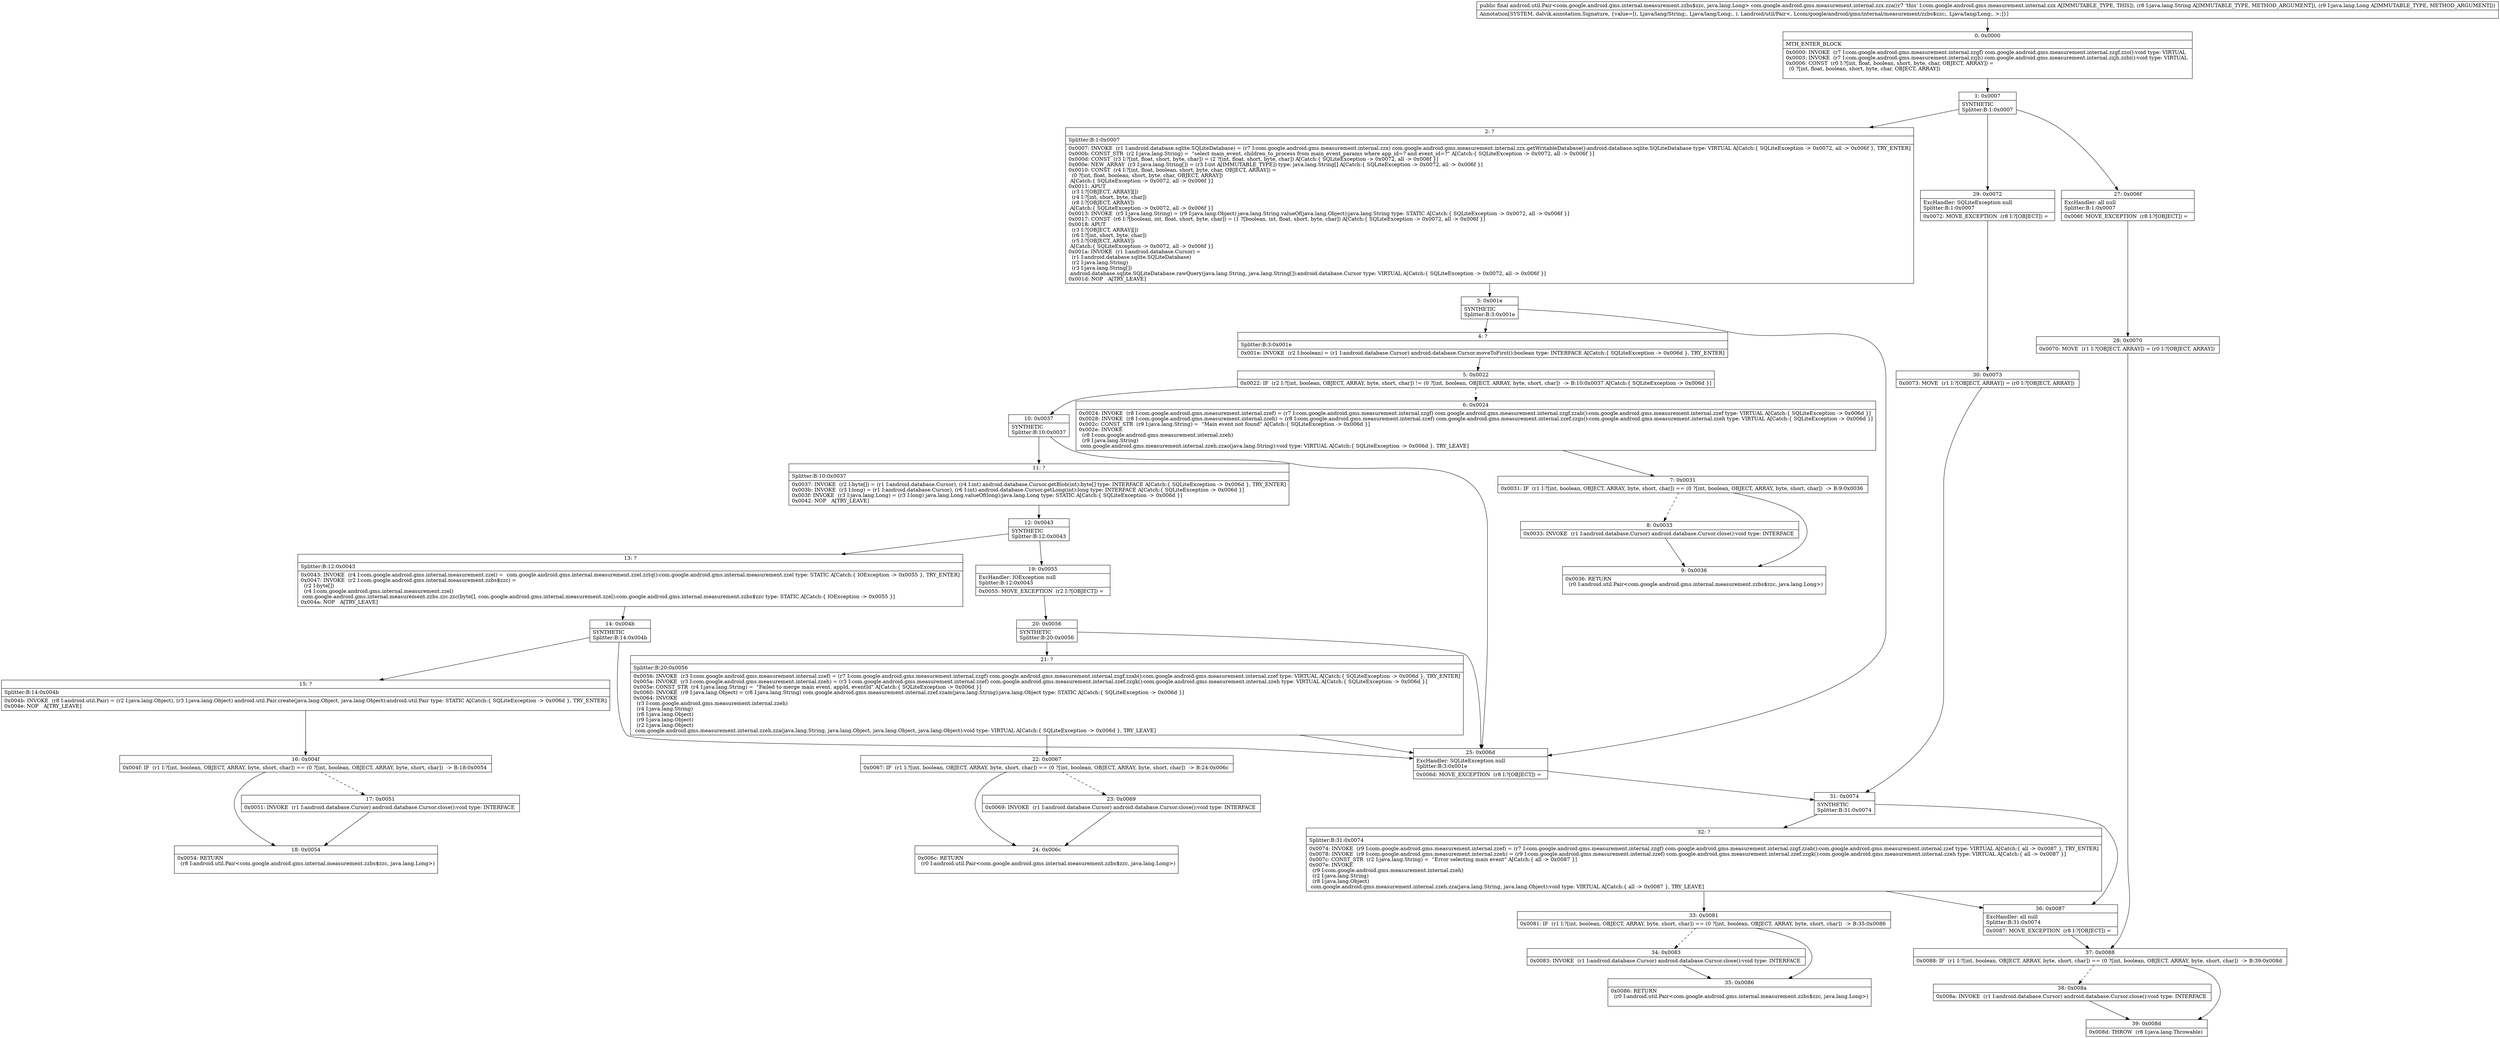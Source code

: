 digraph "CFG forcom.google.android.gms.measurement.internal.zzx.zza(Ljava\/lang\/String;Ljava\/lang\/Long;)Landroid\/util\/Pair;" {
Node_0 [shape=record,label="{0\:\ 0x0000|MTH_ENTER_BLOCK\l|0x0000: INVOKE  (r7 I:com.google.android.gms.measurement.internal.zzgf) com.google.android.gms.measurement.internal.zzgf.zzo():void type: VIRTUAL \l0x0003: INVOKE  (r7 I:com.google.android.gms.measurement.internal.zzjh) com.google.android.gms.measurement.internal.zzjh.zzbi():void type: VIRTUAL \l0x0006: CONST  (r0 I:?[int, float, boolean, short, byte, char, OBJECT, ARRAY]) = \l  (0 ?[int, float, boolean, short, byte, char, OBJECT, ARRAY])\l \l}"];
Node_1 [shape=record,label="{1\:\ 0x0007|SYNTHETIC\lSplitter:B:1:0x0007\l}"];
Node_2 [shape=record,label="{2\:\ ?|Splitter:B:1:0x0007\l|0x0007: INVOKE  (r1 I:android.database.sqlite.SQLiteDatabase) = (r7 I:com.google.android.gms.measurement.internal.zzx) com.google.android.gms.measurement.internal.zzx.getWritableDatabase():android.database.sqlite.SQLiteDatabase type: VIRTUAL A[Catch:\{ SQLiteException \-\> 0x0072, all \-\> 0x006f \}, TRY_ENTER]\l0x000b: CONST_STR  (r2 I:java.lang.String) =  \"select main_event, children_to_process from main_event_params where app_id=? and event_id=?\" A[Catch:\{ SQLiteException \-\> 0x0072, all \-\> 0x006f \}]\l0x000d: CONST  (r3 I:?[int, float, short, byte, char]) = (2 ?[int, float, short, byte, char]) A[Catch:\{ SQLiteException \-\> 0x0072, all \-\> 0x006f \}]\l0x000e: NEW_ARRAY  (r3 I:java.lang.String[]) = (r3 I:int A[IMMUTABLE_TYPE]) type: java.lang.String[] A[Catch:\{ SQLiteException \-\> 0x0072, all \-\> 0x006f \}]\l0x0010: CONST  (r4 I:?[int, float, boolean, short, byte, char, OBJECT, ARRAY]) = \l  (0 ?[int, float, boolean, short, byte, char, OBJECT, ARRAY])\l A[Catch:\{ SQLiteException \-\> 0x0072, all \-\> 0x006f \}]\l0x0011: APUT  \l  (r3 I:?[OBJECT, ARRAY][])\l  (r4 I:?[int, short, byte, char])\l  (r8 I:?[OBJECT, ARRAY])\l A[Catch:\{ SQLiteException \-\> 0x0072, all \-\> 0x006f \}]\l0x0013: INVOKE  (r5 I:java.lang.String) = (r9 I:java.lang.Object) java.lang.String.valueOf(java.lang.Object):java.lang.String type: STATIC A[Catch:\{ SQLiteException \-\> 0x0072, all \-\> 0x006f \}]\l0x0017: CONST  (r6 I:?[boolean, int, float, short, byte, char]) = (1 ?[boolean, int, float, short, byte, char]) A[Catch:\{ SQLiteException \-\> 0x0072, all \-\> 0x006f \}]\l0x0018: APUT  \l  (r3 I:?[OBJECT, ARRAY][])\l  (r6 I:?[int, short, byte, char])\l  (r5 I:?[OBJECT, ARRAY])\l A[Catch:\{ SQLiteException \-\> 0x0072, all \-\> 0x006f \}]\l0x001a: INVOKE  (r1 I:android.database.Cursor) = \l  (r1 I:android.database.sqlite.SQLiteDatabase)\l  (r2 I:java.lang.String)\l  (r3 I:java.lang.String[])\l android.database.sqlite.SQLiteDatabase.rawQuery(java.lang.String, java.lang.String[]):android.database.Cursor type: VIRTUAL A[Catch:\{ SQLiteException \-\> 0x0072, all \-\> 0x006f \}]\l0x001d: NOP   A[TRY_LEAVE]\l}"];
Node_3 [shape=record,label="{3\:\ 0x001e|SYNTHETIC\lSplitter:B:3:0x001e\l}"];
Node_4 [shape=record,label="{4\:\ ?|Splitter:B:3:0x001e\l|0x001e: INVOKE  (r2 I:boolean) = (r1 I:android.database.Cursor) android.database.Cursor.moveToFirst():boolean type: INTERFACE A[Catch:\{ SQLiteException \-\> 0x006d \}, TRY_ENTER]\l}"];
Node_5 [shape=record,label="{5\:\ 0x0022|0x0022: IF  (r2 I:?[int, boolean, OBJECT, ARRAY, byte, short, char]) != (0 ?[int, boolean, OBJECT, ARRAY, byte, short, char])  \-\> B:10:0x0037 A[Catch:\{ SQLiteException \-\> 0x006d \}]\l}"];
Node_6 [shape=record,label="{6\:\ 0x0024|0x0024: INVOKE  (r8 I:com.google.android.gms.measurement.internal.zzef) = (r7 I:com.google.android.gms.measurement.internal.zzgf) com.google.android.gms.measurement.internal.zzgf.zzab():com.google.android.gms.measurement.internal.zzef type: VIRTUAL A[Catch:\{ SQLiteException \-\> 0x006d \}]\l0x0028: INVOKE  (r8 I:com.google.android.gms.measurement.internal.zzeh) = (r8 I:com.google.android.gms.measurement.internal.zzef) com.google.android.gms.measurement.internal.zzef.zzgs():com.google.android.gms.measurement.internal.zzeh type: VIRTUAL A[Catch:\{ SQLiteException \-\> 0x006d \}]\l0x002c: CONST_STR  (r9 I:java.lang.String) =  \"Main event not found\" A[Catch:\{ SQLiteException \-\> 0x006d \}]\l0x002e: INVOKE  \l  (r8 I:com.google.android.gms.measurement.internal.zzeh)\l  (r9 I:java.lang.String)\l com.google.android.gms.measurement.internal.zzeh.zzao(java.lang.String):void type: VIRTUAL A[Catch:\{ SQLiteException \-\> 0x006d \}, TRY_LEAVE]\l}"];
Node_7 [shape=record,label="{7\:\ 0x0031|0x0031: IF  (r1 I:?[int, boolean, OBJECT, ARRAY, byte, short, char]) == (0 ?[int, boolean, OBJECT, ARRAY, byte, short, char])  \-\> B:9:0x0036 \l}"];
Node_8 [shape=record,label="{8\:\ 0x0033|0x0033: INVOKE  (r1 I:android.database.Cursor) android.database.Cursor.close():void type: INTERFACE \l}"];
Node_9 [shape=record,label="{9\:\ 0x0036|0x0036: RETURN  \l  (r0 I:android.util.Pair\<com.google.android.gms.internal.measurement.zzbs$zzc, java.lang.Long\>)\l \l}"];
Node_10 [shape=record,label="{10\:\ 0x0037|SYNTHETIC\lSplitter:B:10:0x0037\l}"];
Node_11 [shape=record,label="{11\:\ ?|Splitter:B:10:0x0037\l|0x0037: INVOKE  (r2 I:byte[]) = (r1 I:android.database.Cursor), (r4 I:int) android.database.Cursor.getBlob(int):byte[] type: INTERFACE A[Catch:\{ SQLiteException \-\> 0x006d \}, TRY_ENTER]\l0x003b: INVOKE  (r3 I:long) = (r1 I:android.database.Cursor), (r6 I:int) android.database.Cursor.getLong(int):long type: INTERFACE A[Catch:\{ SQLiteException \-\> 0x006d \}]\l0x003f: INVOKE  (r3 I:java.lang.Long) = (r3 I:long) java.lang.Long.valueOf(long):java.lang.Long type: STATIC A[Catch:\{ SQLiteException \-\> 0x006d \}]\l0x0042: NOP   A[TRY_LEAVE]\l}"];
Node_12 [shape=record,label="{12\:\ 0x0043|SYNTHETIC\lSplitter:B:12:0x0043\l}"];
Node_13 [shape=record,label="{13\:\ ?|Splitter:B:12:0x0043\l|0x0043: INVOKE  (r4 I:com.google.android.gms.internal.measurement.zzel) =  com.google.android.gms.internal.measurement.zzel.zztq():com.google.android.gms.internal.measurement.zzel type: STATIC A[Catch:\{ IOException \-\> 0x0055 \}, TRY_ENTER]\l0x0047: INVOKE  (r2 I:com.google.android.gms.internal.measurement.zzbs$zzc) = \l  (r2 I:byte[])\l  (r4 I:com.google.android.gms.internal.measurement.zzel)\l com.google.android.gms.internal.measurement.zzbs.zzc.zzc(byte[], com.google.android.gms.internal.measurement.zzel):com.google.android.gms.internal.measurement.zzbs$zzc type: STATIC A[Catch:\{ IOException \-\> 0x0055 \}]\l0x004a: NOP   A[TRY_LEAVE]\l}"];
Node_14 [shape=record,label="{14\:\ 0x004b|SYNTHETIC\lSplitter:B:14:0x004b\l}"];
Node_15 [shape=record,label="{15\:\ ?|Splitter:B:14:0x004b\l|0x004b: INVOKE  (r8 I:android.util.Pair) = (r2 I:java.lang.Object), (r3 I:java.lang.Object) android.util.Pair.create(java.lang.Object, java.lang.Object):android.util.Pair type: STATIC A[Catch:\{ SQLiteException \-\> 0x006d \}, TRY_ENTER]\l0x004e: NOP   A[TRY_LEAVE]\l}"];
Node_16 [shape=record,label="{16\:\ 0x004f|0x004f: IF  (r1 I:?[int, boolean, OBJECT, ARRAY, byte, short, char]) == (0 ?[int, boolean, OBJECT, ARRAY, byte, short, char])  \-\> B:18:0x0054 \l}"];
Node_17 [shape=record,label="{17\:\ 0x0051|0x0051: INVOKE  (r1 I:android.database.Cursor) android.database.Cursor.close():void type: INTERFACE \l}"];
Node_18 [shape=record,label="{18\:\ 0x0054|0x0054: RETURN  \l  (r8 I:android.util.Pair\<com.google.android.gms.internal.measurement.zzbs$zzc, java.lang.Long\>)\l \l}"];
Node_19 [shape=record,label="{19\:\ 0x0055|ExcHandler: IOException null\lSplitter:B:12:0x0043\l|0x0055: MOVE_EXCEPTION  (r2 I:?[OBJECT]) =  \l}"];
Node_20 [shape=record,label="{20\:\ 0x0056|SYNTHETIC\lSplitter:B:20:0x0056\l}"];
Node_21 [shape=record,label="{21\:\ ?|Splitter:B:20:0x0056\l|0x0056: INVOKE  (r3 I:com.google.android.gms.measurement.internal.zzef) = (r7 I:com.google.android.gms.measurement.internal.zzgf) com.google.android.gms.measurement.internal.zzgf.zzab():com.google.android.gms.measurement.internal.zzef type: VIRTUAL A[Catch:\{ SQLiteException \-\> 0x006d \}, TRY_ENTER]\l0x005a: INVOKE  (r3 I:com.google.android.gms.measurement.internal.zzeh) = (r3 I:com.google.android.gms.measurement.internal.zzef) com.google.android.gms.measurement.internal.zzef.zzgk():com.google.android.gms.measurement.internal.zzeh type: VIRTUAL A[Catch:\{ SQLiteException \-\> 0x006d \}]\l0x005e: CONST_STR  (r4 I:java.lang.String) =  \"Failed to merge main event. appId, eventId\" A[Catch:\{ SQLiteException \-\> 0x006d \}]\l0x0060: INVOKE  (r8 I:java.lang.Object) = (r8 I:java.lang.String) com.google.android.gms.measurement.internal.zzef.zzam(java.lang.String):java.lang.Object type: STATIC A[Catch:\{ SQLiteException \-\> 0x006d \}]\l0x0064: INVOKE  \l  (r3 I:com.google.android.gms.measurement.internal.zzeh)\l  (r4 I:java.lang.String)\l  (r8 I:java.lang.Object)\l  (r9 I:java.lang.Object)\l  (r2 I:java.lang.Object)\l com.google.android.gms.measurement.internal.zzeh.zza(java.lang.String, java.lang.Object, java.lang.Object, java.lang.Object):void type: VIRTUAL A[Catch:\{ SQLiteException \-\> 0x006d \}, TRY_LEAVE]\l}"];
Node_22 [shape=record,label="{22\:\ 0x0067|0x0067: IF  (r1 I:?[int, boolean, OBJECT, ARRAY, byte, short, char]) == (0 ?[int, boolean, OBJECT, ARRAY, byte, short, char])  \-\> B:24:0x006c \l}"];
Node_23 [shape=record,label="{23\:\ 0x0069|0x0069: INVOKE  (r1 I:android.database.Cursor) android.database.Cursor.close():void type: INTERFACE \l}"];
Node_24 [shape=record,label="{24\:\ 0x006c|0x006c: RETURN  \l  (r0 I:android.util.Pair\<com.google.android.gms.internal.measurement.zzbs$zzc, java.lang.Long\>)\l \l}"];
Node_25 [shape=record,label="{25\:\ 0x006d|ExcHandler: SQLiteException null\lSplitter:B:3:0x001e\l|0x006d: MOVE_EXCEPTION  (r8 I:?[OBJECT]) =  \l}"];
Node_27 [shape=record,label="{27\:\ 0x006f|ExcHandler: all null\lSplitter:B:1:0x0007\l|0x006f: MOVE_EXCEPTION  (r8 I:?[OBJECT]) =  \l}"];
Node_28 [shape=record,label="{28\:\ 0x0070|0x0070: MOVE  (r1 I:?[OBJECT, ARRAY]) = (r0 I:?[OBJECT, ARRAY]) \l}"];
Node_29 [shape=record,label="{29\:\ 0x0072|ExcHandler: SQLiteException null\lSplitter:B:1:0x0007\l|0x0072: MOVE_EXCEPTION  (r8 I:?[OBJECT]) =  \l}"];
Node_30 [shape=record,label="{30\:\ 0x0073|0x0073: MOVE  (r1 I:?[OBJECT, ARRAY]) = (r0 I:?[OBJECT, ARRAY]) \l}"];
Node_31 [shape=record,label="{31\:\ 0x0074|SYNTHETIC\lSplitter:B:31:0x0074\l}"];
Node_32 [shape=record,label="{32\:\ ?|Splitter:B:31:0x0074\l|0x0074: INVOKE  (r9 I:com.google.android.gms.measurement.internal.zzef) = (r7 I:com.google.android.gms.measurement.internal.zzgf) com.google.android.gms.measurement.internal.zzgf.zzab():com.google.android.gms.measurement.internal.zzef type: VIRTUAL A[Catch:\{ all \-\> 0x0087 \}, TRY_ENTER]\l0x0078: INVOKE  (r9 I:com.google.android.gms.measurement.internal.zzeh) = (r9 I:com.google.android.gms.measurement.internal.zzef) com.google.android.gms.measurement.internal.zzef.zzgk():com.google.android.gms.measurement.internal.zzeh type: VIRTUAL A[Catch:\{ all \-\> 0x0087 \}]\l0x007c: CONST_STR  (r2 I:java.lang.String) =  \"Error selecting main event\" A[Catch:\{ all \-\> 0x0087 \}]\l0x007e: INVOKE  \l  (r9 I:com.google.android.gms.measurement.internal.zzeh)\l  (r2 I:java.lang.String)\l  (r8 I:java.lang.Object)\l com.google.android.gms.measurement.internal.zzeh.zza(java.lang.String, java.lang.Object):void type: VIRTUAL A[Catch:\{ all \-\> 0x0087 \}, TRY_LEAVE]\l}"];
Node_33 [shape=record,label="{33\:\ 0x0081|0x0081: IF  (r1 I:?[int, boolean, OBJECT, ARRAY, byte, short, char]) == (0 ?[int, boolean, OBJECT, ARRAY, byte, short, char])  \-\> B:35:0x0086 \l}"];
Node_34 [shape=record,label="{34\:\ 0x0083|0x0083: INVOKE  (r1 I:android.database.Cursor) android.database.Cursor.close():void type: INTERFACE \l}"];
Node_35 [shape=record,label="{35\:\ 0x0086|0x0086: RETURN  \l  (r0 I:android.util.Pair\<com.google.android.gms.internal.measurement.zzbs$zzc, java.lang.Long\>)\l \l}"];
Node_36 [shape=record,label="{36\:\ 0x0087|ExcHandler: all null\lSplitter:B:31:0x0074\l|0x0087: MOVE_EXCEPTION  (r8 I:?[OBJECT]) =  \l}"];
Node_37 [shape=record,label="{37\:\ 0x0088|0x0088: IF  (r1 I:?[int, boolean, OBJECT, ARRAY, byte, short, char]) == (0 ?[int, boolean, OBJECT, ARRAY, byte, short, char])  \-\> B:39:0x008d \l}"];
Node_38 [shape=record,label="{38\:\ 0x008a|0x008a: INVOKE  (r1 I:android.database.Cursor) android.database.Cursor.close():void type: INTERFACE \l}"];
Node_39 [shape=record,label="{39\:\ 0x008d|0x008d: THROW  (r8 I:java.lang.Throwable) \l}"];
MethodNode[shape=record,label="{public final android.util.Pair\<com.google.android.gms.internal.measurement.zzbs$zzc, java.lang.Long\> com.google.android.gms.measurement.internal.zzx.zza((r7 'this' I:com.google.android.gms.measurement.internal.zzx A[IMMUTABLE_TYPE, THIS]), (r8 I:java.lang.String A[IMMUTABLE_TYPE, METHOD_ARGUMENT]), (r9 I:java.lang.Long A[IMMUTABLE_TYPE, METHOD_ARGUMENT]))  | Annotation[SYSTEM, dalvik.annotation.Signature, \{value=[(, Ljava\/lang\/String;, Ljava\/lang\/Long;, ), Landroid\/util\/Pair\<, Lcom\/google\/android\/gms\/internal\/measurement\/zzbs$zzc;, Ljava\/lang\/Long;, \>;]\}]\l}"];
MethodNode -> Node_0;
Node_0 -> Node_1;
Node_1 -> Node_2;
Node_1 -> Node_29;
Node_1 -> Node_27;
Node_2 -> Node_3;
Node_3 -> Node_4;
Node_3 -> Node_25;
Node_4 -> Node_5;
Node_5 -> Node_6[style=dashed];
Node_5 -> Node_10;
Node_6 -> Node_7;
Node_7 -> Node_8[style=dashed];
Node_7 -> Node_9;
Node_8 -> Node_9;
Node_10 -> Node_11;
Node_10 -> Node_25;
Node_11 -> Node_12;
Node_12 -> Node_13;
Node_12 -> Node_19;
Node_13 -> Node_14;
Node_14 -> Node_15;
Node_14 -> Node_25;
Node_15 -> Node_16;
Node_16 -> Node_17[style=dashed];
Node_16 -> Node_18;
Node_17 -> Node_18;
Node_19 -> Node_20;
Node_20 -> Node_21;
Node_20 -> Node_25;
Node_21 -> Node_22;
Node_21 -> Node_25;
Node_22 -> Node_23[style=dashed];
Node_22 -> Node_24;
Node_23 -> Node_24;
Node_25 -> Node_31;
Node_27 -> Node_28;
Node_28 -> Node_37;
Node_29 -> Node_30;
Node_30 -> Node_31;
Node_31 -> Node_32;
Node_31 -> Node_36;
Node_32 -> Node_33;
Node_32 -> Node_36;
Node_33 -> Node_34[style=dashed];
Node_33 -> Node_35;
Node_34 -> Node_35;
Node_36 -> Node_37;
Node_37 -> Node_38[style=dashed];
Node_37 -> Node_39;
Node_38 -> Node_39;
}

